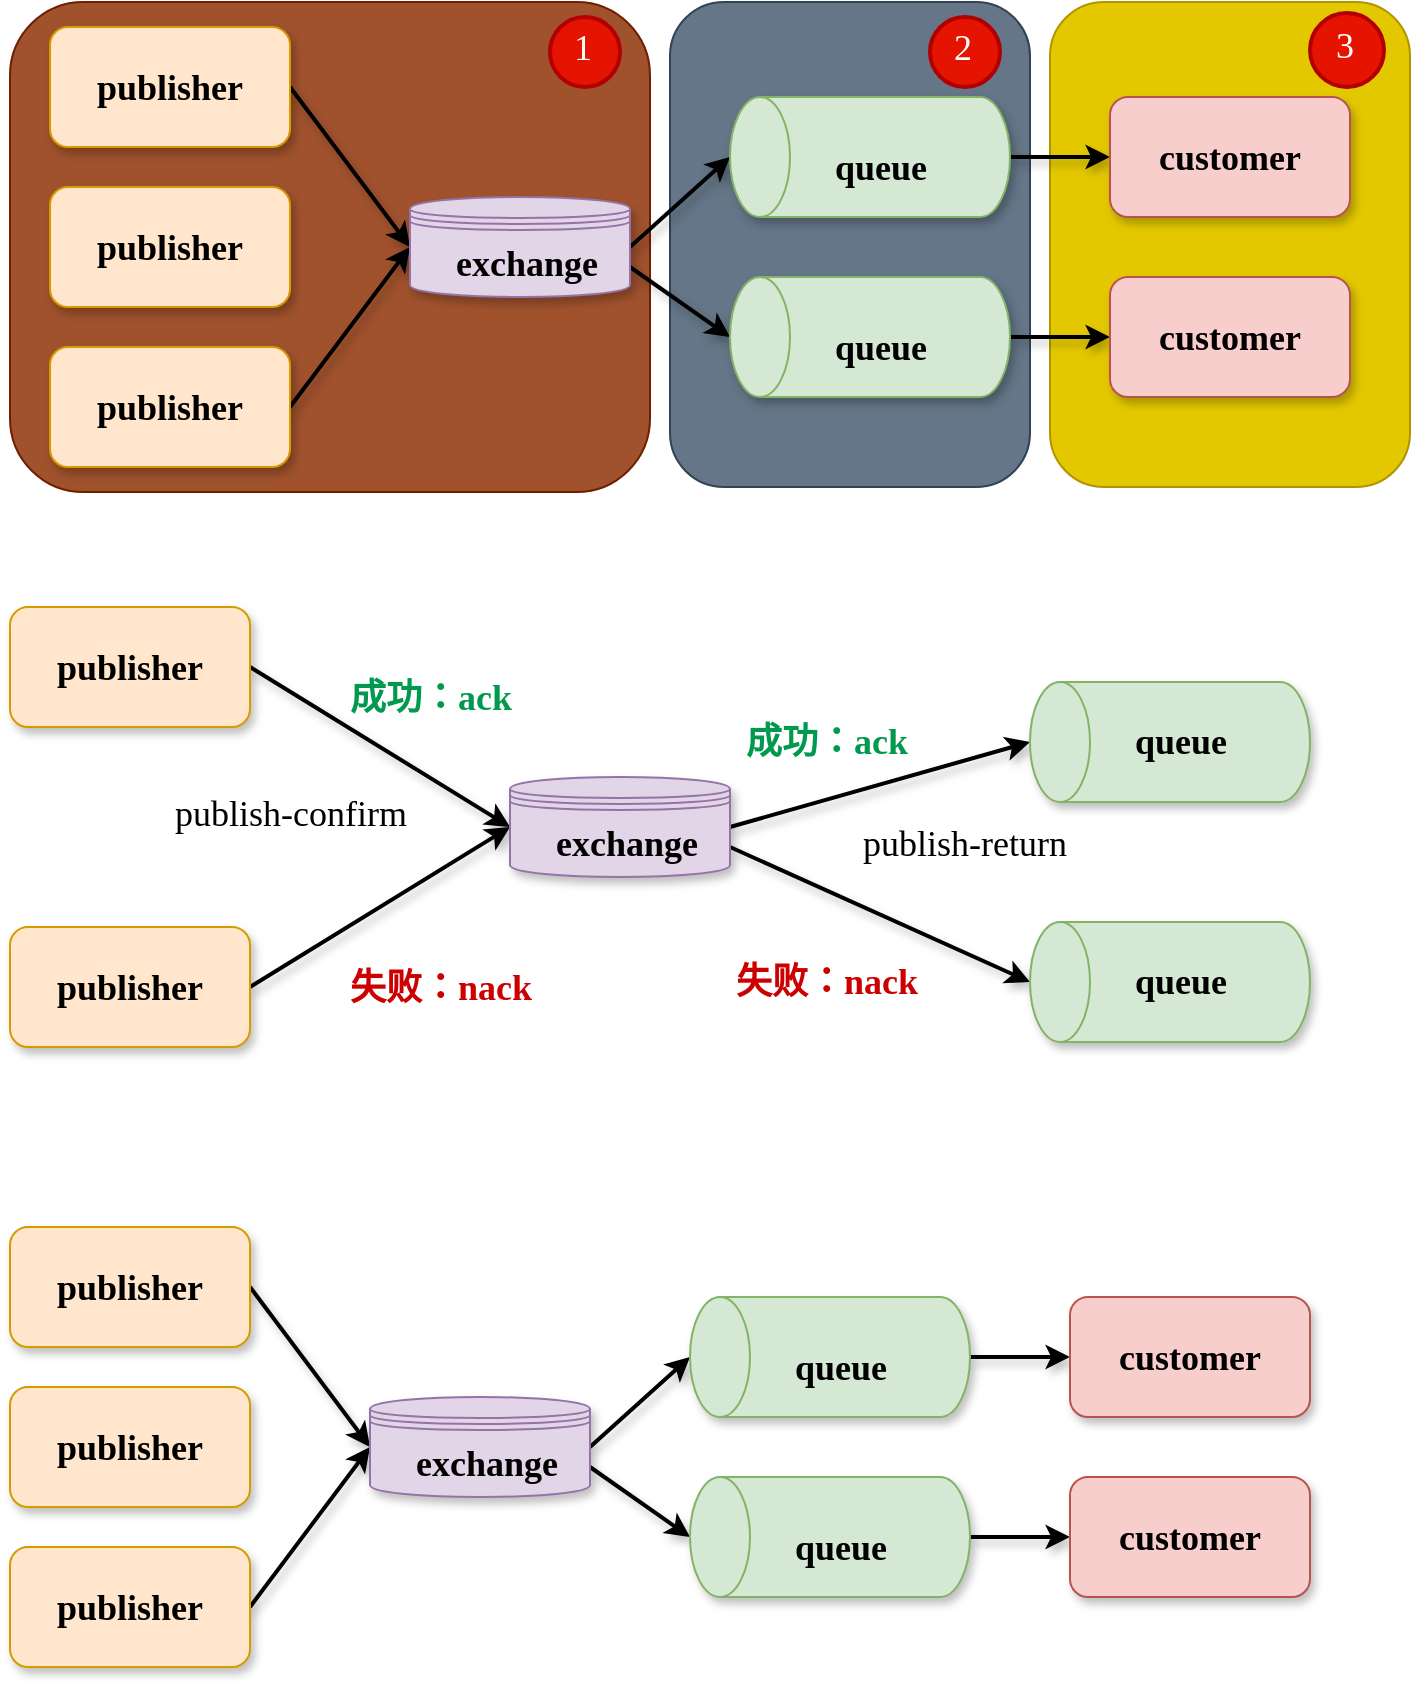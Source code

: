 <mxfile version="15.2.1" type="github">
  <diagram id="DfqF4grti_05bretxwBp" name="第 1 页">
    <mxGraphModel dx="2062" dy="1147" grid="1" gridSize="10" guides="1" tooltips="1" connect="1" arrows="1" fold="1" page="1" pageScale="1" pageWidth="3300" pageHeight="4681" math="0" shadow="0">
      <root>
        <mxCell id="0" />
        <mxCell id="1" parent="0" />
        <mxCell id="EjoFfU5QmYsOKlTv9Tg1-23" value="" style="rounded=1;whiteSpace=wrap;html=1;shadow=0;sketch=0;fontFamily=JetBrains Mono;fontSize=18;fillColor=#e3c800;strokeColor=#B09500;fontColor=#000000;" parent="1" vertex="1">
          <mxGeometry x="850" y="130" width="180" height="242.5" as="geometry" />
        </mxCell>
        <mxCell id="EjoFfU5QmYsOKlTv9Tg1-22" value="" style="rounded=1;whiteSpace=wrap;html=1;shadow=0;sketch=0;fontFamily=JetBrains Mono;fontSize=18;fillColor=#647687;strokeColor=#314354;fontColor=#ffffff;" parent="1" vertex="1">
          <mxGeometry x="660" y="130" width="180" height="242.5" as="geometry" />
        </mxCell>
        <mxCell id="EjoFfU5QmYsOKlTv9Tg1-20" value="" style="rounded=1;whiteSpace=wrap;html=1;shadow=0;sketch=0;fontFamily=JetBrains Mono;fontSize=18;fillColor=#a0522d;strokeColor=#6D1F00;fontColor=#ffffff;" parent="1" vertex="1">
          <mxGeometry x="330" y="130" width="320" height="245" as="geometry" />
        </mxCell>
        <mxCell id="EjoFfU5QmYsOKlTv9Tg1-5" style="rounded=0;orthogonalLoop=1;jettySize=auto;html=1;exitX=1;exitY=0.5;exitDx=0;exitDy=0;entryX=0;entryY=0.5;entryDx=0;entryDy=0;fontFamily=JetBrains Mono;fontSize=18;strokeWidth=2;shadow=1;sketch=0;" parent="1" source="EjoFfU5QmYsOKlTv9Tg1-1" target="EjoFfU5QmYsOKlTv9Tg1-4" edge="1">
          <mxGeometry relative="1" as="geometry" />
        </mxCell>
        <mxCell id="EjoFfU5QmYsOKlTv9Tg1-1" value="publisher" style="rounded=1;whiteSpace=wrap;html=1;fontFamily=JetBrains Mono;fontSize=18;fontStyle=1;sketch=0;fillColor=#ffe6cc;strokeColor=#d79b00;shadow=1;" parent="1" vertex="1">
          <mxGeometry x="350" y="142.5" width="120" height="60" as="geometry" />
        </mxCell>
        <mxCell id="EjoFfU5QmYsOKlTv9Tg1-2" value="publisher" style="rounded=1;whiteSpace=wrap;html=1;fontFamily=JetBrains Mono;fontSize=18;fontStyle=1;sketch=0;fillColor=#ffe6cc;strokeColor=#d79b00;shadow=1;" parent="1" vertex="1">
          <mxGeometry x="350" y="222.5" width="120" height="60" as="geometry" />
        </mxCell>
        <mxCell id="EjoFfU5QmYsOKlTv9Tg1-7" style="edgeStyle=none;rounded=0;orthogonalLoop=1;jettySize=auto;html=1;exitX=1;exitY=0.5;exitDx=0;exitDy=0;entryX=0;entryY=0.5;entryDx=0;entryDy=0;fontFamily=JetBrains Mono;fontSize=18;strokeWidth=2;shadow=1;sketch=0;" parent="1" source="EjoFfU5QmYsOKlTv9Tg1-3" target="EjoFfU5QmYsOKlTv9Tg1-4" edge="1">
          <mxGeometry relative="1" as="geometry" />
        </mxCell>
        <mxCell id="EjoFfU5QmYsOKlTv9Tg1-3" value="publisher" style="rounded=1;whiteSpace=wrap;html=1;fontFamily=JetBrains Mono;fontSize=18;fontStyle=1;sketch=0;fillColor=#ffe6cc;strokeColor=#d79b00;shadow=1;" parent="1" vertex="1">
          <mxGeometry x="350" y="302.5" width="120" height="60" as="geometry" />
        </mxCell>
        <mxCell id="EjoFfU5QmYsOKlTv9Tg1-8" style="edgeStyle=none;rounded=0;orthogonalLoop=1;jettySize=auto;html=1;exitX=1;exitY=0.5;exitDx=0;exitDy=0;fontFamily=JetBrains Mono;fontSize=18;entryX=0.5;entryY=0;entryDx=0;entryDy=0;entryPerimeter=0;strokeWidth=2;shadow=1;sketch=0;" parent="1" source="EjoFfU5QmYsOKlTv9Tg1-4" target="EjoFfU5QmYsOKlTv9Tg1-10" edge="1">
          <mxGeometry relative="1" as="geometry">
            <mxPoint x="690" y="172.5" as="targetPoint" />
          </mxGeometry>
        </mxCell>
        <mxCell id="EjoFfU5QmYsOKlTv9Tg1-14" style="edgeStyle=none;rounded=0;orthogonalLoop=1;jettySize=auto;html=1;exitX=1;exitY=0.7;exitDx=0;exitDy=0;entryX=0.5;entryY=0;entryDx=0;entryDy=0;entryPerimeter=0;fontFamily=JetBrains Mono;fontSize=18;strokeWidth=2;shadow=1;sketch=0;" parent="1" source="EjoFfU5QmYsOKlTv9Tg1-4" target="EjoFfU5QmYsOKlTv9Tg1-12" edge="1">
          <mxGeometry relative="1" as="geometry" />
        </mxCell>
        <mxCell id="EjoFfU5QmYsOKlTv9Tg1-4" value="" style="shape=datastore;whiteSpace=wrap;html=1;rounded=1;shadow=1;glass=0;labelBackgroundColor=#ffffff;sketch=0;disableMultiStroke=0;disableMultiStrokeFill=0;fontFamily=JetBrains Mono;fontSize=14;fillColor=#e1d5e7;verticalAlign=middle;strokeColor=#9673a6;" parent="1" vertex="1">
          <mxGeometry x="530" y="227.5" width="110" height="50" as="geometry" />
        </mxCell>
        <mxCell id="EjoFfU5QmYsOKlTv9Tg1-17" style="edgeStyle=none;rounded=0;orthogonalLoop=1;jettySize=auto;html=1;exitX=0.5;exitY=1;exitDx=0;exitDy=0;exitPerimeter=0;entryX=0;entryY=0.5;entryDx=0;entryDy=0;fontFamily=JetBrains Mono;fontSize=18;strokeWidth=2;shadow=1;sketch=0;" parent="1" source="EjoFfU5QmYsOKlTv9Tg1-10" target="EjoFfU5QmYsOKlTv9Tg1-15" edge="1">
          <mxGeometry relative="1" as="geometry" />
        </mxCell>
        <mxCell id="EjoFfU5QmYsOKlTv9Tg1-10" value="" style="shape=cylinder3;whiteSpace=wrap;html=1;boundedLbl=1;backgroundOutline=1;size=15;sketch=0;fontFamily=JetBrains Mono;fontSize=18;rotation=-90;fillColor=#d5e8d4;strokeColor=#82b366;shadow=1;" parent="1" vertex="1">
          <mxGeometry x="730" y="137.5" width="60" height="140" as="geometry" />
        </mxCell>
        <mxCell id="EjoFfU5QmYsOKlTv9Tg1-11" value="&lt;b&gt;queue&lt;/b&gt;" style="text;html=1;align=center;verticalAlign=middle;resizable=0;points=[];autosize=1;strokeColor=none;fillColor=none;fontSize=18;fontFamily=JetBrains Mono;shadow=1;sketch=0;" parent="1" vertex="1">
          <mxGeometry x="730" y="197.5" width="70" height="30" as="geometry" />
        </mxCell>
        <mxCell id="EjoFfU5QmYsOKlTv9Tg1-18" style="edgeStyle=none;rounded=0;orthogonalLoop=1;jettySize=auto;html=1;exitX=0.5;exitY=1;exitDx=0;exitDy=0;exitPerimeter=0;fontFamily=JetBrains Mono;fontSize=18;strokeWidth=2;shadow=1;sketch=0;" parent="1" source="EjoFfU5QmYsOKlTv9Tg1-12" target="EjoFfU5QmYsOKlTv9Tg1-16" edge="1">
          <mxGeometry relative="1" as="geometry" />
        </mxCell>
        <mxCell id="EjoFfU5QmYsOKlTv9Tg1-12" value="" style="shape=cylinder3;whiteSpace=wrap;html=1;boundedLbl=1;backgroundOutline=1;size=15;sketch=0;fontFamily=JetBrains Mono;fontSize=18;rotation=-90;fillColor=#d5e8d4;strokeColor=#82b366;shadow=1;" parent="1" vertex="1">
          <mxGeometry x="730" y="227.5" width="60" height="140" as="geometry" />
        </mxCell>
        <mxCell id="EjoFfU5QmYsOKlTv9Tg1-13" value="&lt;b&gt;queue&lt;/b&gt;" style="text;html=1;align=center;verticalAlign=middle;resizable=0;points=[];autosize=1;strokeColor=none;fillColor=none;fontSize=18;fontFamily=JetBrains Mono;shadow=1;sketch=0;" parent="1" vertex="1">
          <mxGeometry x="730" y="287.5" width="70" height="30" as="geometry" />
        </mxCell>
        <mxCell id="EjoFfU5QmYsOKlTv9Tg1-15" value="customer" style="rounded=1;whiteSpace=wrap;html=1;fontFamily=JetBrains Mono;fontSize=18;fontStyle=1;sketch=0;fillColor=#f8cecc;strokeColor=#b85450;shadow=1;" parent="1" vertex="1">
          <mxGeometry x="880" y="177.5" width="120" height="60" as="geometry" />
        </mxCell>
        <mxCell id="EjoFfU5QmYsOKlTv9Tg1-16" value="customer" style="rounded=1;whiteSpace=wrap;html=1;fontFamily=JetBrains Mono;fontSize=18;fontStyle=1;sketch=0;fillColor=#f8cecc;strokeColor=#b85450;shadow=1;" parent="1" vertex="1">
          <mxGeometry x="880" y="267.5" width="120" height="60" as="geometry" />
        </mxCell>
        <mxCell id="EjoFfU5QmYsOKlTv9Tg1-19" value="&lt;b&gt;exchange&lt;/b&gt;" style="text;html=1;align=center;verticalAlign=middle;resizable=0;points=[];autosize=1;strokeColor=none;fillColor=none;fontSize=18;fontFamily=JetBrains Mono;" parent="1" vertex="1">
          <mxGeometry x="538" y="245.5" width="100" height="30" as="geometry" />
        </mxCell>
        <mxCell id="EjoFfU5QmYsOKlTv9Tg1-24" value="1" style="ellipse;whiteSpace=wrap;html=1;aspect=fixed;strokeWidth=2;fontFamily=Tahoma;spacingBottom=4;spacingRight=2;strokeColor=#B20000;shadow=0;sketch=0;fontSize=18;fillColor=#e51400;fontColor=#ffffff;" parent="1" vertex="1">
          <mxGeometry x="600" y="137.5" width="35" height="35" as="geometry" />
        </mxCell>
        <mxCell id="EjoFfU5QmYsOKlTv9Tg1-26" value="2" style="ellipse;whiteSpace=wrap;html=1;aspect=fixed;strokeWidth=2;fontFamily=Tahoma;spacingBottom=4;spacingRight=2;strokeColor=#B20000;shadow=0;sketch=0;fontSize=18;fillColor=#e51400;fontColor=#ffffff;" parent="1" vertex="1">
          <mxGeometry x="790" y="137.5" width="35" height="35" as="geometry" />
        </mxCell>
        <mxCell id="EjoFfU5QmYsOKlTv9Tg1-27" value="3" style="ellipse;whiteSpace=wrap;html=1;aspect=fixed;strokeWidth=2;fontFamily=Tahoma;spacingBottom=4;spacingRight=2;strokeColor=#B20000;shadow=0;sketch=0;fontSize=18;fillColor=#e51400;fontColor=#ffffff;" parent="1" vertex="1">
          <mxGeometry x="980" y="135.5" width="37" height="37" as="geometry" />
        </mxCell>
        <mxCell id="EjoFfU5QmYsOKlTv9Tg1-31" style="rounded=0;orthogonalLoop=1;jettySize=auto;html=1;exitX=1;exitY=0.5;exitDx=0;exitDy=0;entryX=0;entryY=0.5;entryDx=0;entryDy=0;fontFamily=JetBrains Mono;fontSize=18;strokeWidth=2;shadow=1;sketch=0;" parent="1" source="EjoFfU5QmYsOKlTv9Tg1-32" target="EjoFfU5QmYsOKlTv9Tg1-38" edge="1">
          <mxGeometry relative="1" as="geometry" />
        </mxCell>
        <mxCell id="EjoFfU5QmYsOKlTv9Tg1-51" value="publish-confirm" style="edgeLabel;html=1;align=center;verticalAlign=middle;resizable=0;points=[];fontSize=18;fontFamily=JetBrains Mono;" parent="EjoFfU5QmYsOKlTv9Tg1-31" vertex="1" connectable="0">
          <mxGeometry x="-0.222" y="1" relative="1" as="geometry">
            <mxPoint x="-31" y="43" as="offset" />
          </mxGeometry>
        </mxCell>
        <mxCell id="EjoFfU5QmYsOKlTv9Tg1-32" value="publisher" style="rounded=1;whiteSpace=wrap;html=1;fontFamily=JetBrains Mono;fontSize=18;fontStyle=1;sketch=0;fillColor=#ffe6cc;strokeColor=#d79b00;shadow=1;" parent="1" vertex="1">
          <mxGeometry x="330" y="432.5" width="120" height="60" as="geometry" />
        </mxCell>
        <mxCell id="EjoFfU5QmYsOKlTv9Tg1-64" style="edgeStyle=none;rounded=0;sketch=0;orthogonalLoop=1;jettySize=auto;html=1;exitX=1;exitY=0.5;exitDx=0;exitDy=0;entryX=0;entryY=0.5;entryDx=0;entryDy=0;shadow=1;fontFamily=JetBrains Mono;fontSize=18;fontColor=#000000;strokeWidth=2;" parent="1" source="EjoFfU5QmYsOKlTv9Tg1-35" target="EjoFfU5QmYsOKlTv9Tg1-38" edge="1">
          <mxGeometry relative="1" as="geometry" />
        </mxCell>
        <mxCell id="EjoFfU5QmYsOKlTv9Tg1-35" value="publisher" style="rounded=1;whiteSpace=wrap;html=1;fontFamily=JetBrains Mono;fontSize=18;fontStyle=1;sketch=0;fillColor=#ffe6cc;strokeColor=#d79b00;shadow=1;" parent="1" vertex="1">
          <mxGeometry x="330" y="592.5" width="120" height="60" as="geometry" />
        </mxCell>
        <mxCell id="EjoFfU5QmYsOKlTv9Tg1-36" style="edgeStyle=none;rounded=0;orthogonalLoop=1;jettySize=auto;html=1;exitX=1;exitY=0.5;exitDx=0;exitDy=0;fontFamily=JetBrains Mono;fontSize=18;entryX=0.5;entryY=0;entryDx=0;entryDy=0;entryPerimeter=0;strokeWidth=2;shadow=1;sketch=0;" parent="1" source="EjoFfU5QmYsOKlTv9Tg1-38" target="EjoFfU5QmYsOKlTv9Tg1-40" edge="1">
          <mxGeometry relative="1" as="geometry">
            <mxPoint x="740" y="462.5" as="targetPoint" />
          </mxGeometry>
        </mxCell>
        <mxCell id="EjoFfU5QmYsOKlTv9Tg1-57" value="publish-return" style="edgeLabel;html=1;align=center;verticalAlign=middle;resizable=0;points=[];fontSize=18;fontFamily=JetBrains Mono;fontColor=#000000;" parent="EjoFfU5QmYsOKlTv9Tg1-36" vertex="1" connectable="0">
          <mxGeometry x="-0.386" relative="1" as="geometry">
            <mxPoint x="71" y="21" as="offset" />
          </mxGeometry>
        </mxCell>
        <mxCell id="EjoFfU5QmYsOKlTv9Tg1-37" style="edgeStyle=none;rounded=0;orthogonalLoop=1;jettySize=auto;html=1;exitX=1;exitY=0.7;exitDx=0;exitDy=0;entryX=0.5;entryY=0;entryDx=0;entryDy=0;entryPerimeter=0;fontFamily=JetBrains Mono;fontSize=18;strokeWidth=2;shadow=1;sketch=0;" parent="1" source="EjoFfU5QmYsOKlTv9Tg1-38" target="EjoFfU5QmYsOKlTv9Tg1-43" edge="1">
          <mxGeometry relative="1" as="geometry" />
        </mxCell>
        <mxCell id="EjoFfU5QmYsOKlTv9Tg1-38" value="" style="shape=datastore;whiteSpace=wrap;html=1;rounded=1;shadow=1;glass=0;labelBackgroundColor=#ffffff;sketch=0;disableMultiStroke=0;disableMultiStrokeFill=0;fontFamily=JetBrains Mono;fontSize=14;fillColor=#e1d5e7;verticalAlign=middle;strokeColor=#9673a6;" parent="1" vertex="1">
          <mxGeometry x="580" y="517.5" width="110" height="50" as="geometry" />
        </mxCell>
        <mxCell id="EjoFfU5QmYsOKlTv9Tg1-40" value="" style="shape=cylinder3;whiteSpace=wrap;html=1;boundedLbl=1;backgroundOutline=1;size=15;sketch=0;fontFamily=JetBrains Mono;fontSize=18;rotation=-90;fillColor=#d5e8d4;strokeColor=#82b366;shadow=1;" parent="1" vertex="1">
          <mxGeometry x="880" y="430" width="60" height="140" as="geometry" />
        </mxCell>
        <mxCell id="EjoFfU5QmYsOKlTv9Tg1-41" value="&lt;b&gt;queue&lt;/b&gt;" style="text;html=1;align=center;verticalAlign=middle;resizable=0;points=[];autosize=1;strokeColor=none;fillColor=none;fontSize=18;fontFamily=JetBrains Mono;shadow=1;sketch=0;" parent="1" vertex="1">
          <mxGeometry x="880" y="484.5" width="70" height="30" as="geometry" />
        </mxCell>
        <mxCell id="EjoFfU5QmYsOKlTv9Tg1-43" value="" style="shape=cylinder3;whiteSpace=wrap;html=1;boundedLbl=1;backgroundOutline=1;size=15;sketch=0;fontFamily=JetBrains Mono;fontSize=18;rotation=-90;fillColor=#d5e8d4;strokeColor=#82b366;shadow=1;" parent="1" vertex="1">
          <mxGeometry x="880" y="550" width="60" height="140" as="geometry" />
        </mxCell>
        <mxCell id="EjoFfU5QmYsOKlTv9Tg1-44" value="&lt;b&gt;queue&lt;/b&gt;" style="text;html=1;align=center;verticalAlign=middle;resizable=0;points=[];autosize=1;strokeColor=none;fillColor=none;fontSize=18;fontFamily=JetBrains Mono;shadow=1;sketch=0;" parent="1" vertex="1">
          <mxGeometry x="880" y="605" width="70" height="30" as="geometry" />
        </mxCell>
        <mxCell id="EjoFfU5QmYsOKlTv9Tg1-47" value="&lt;b&gt;exchange&lt;/b&gt;" style="text;html=1;align=center;verticalAlign=middle;resizable=0;points=[];autosize=1;strokeColor=none;fillColor=none;fontSize=18;fontFamily=JetBrains Mono;" parent="1" vertex="1">
          <mxGeometry x="588" y="535.5" width="100" height="30" as="geometry" />
        </mxCell>
        <mxCell id="EjoFfU5QmYsOKlTv9Tg1-52" value="成功：ack" style="text;html=1;align=center;verticalAlign=middle;resizable=0;points=[];autosize=1;strokeColor=none;fillColor=none;fontSize=18;fontFamily=JetBrains Mono;fontColor=#00994D;fontStyle=1" parent="1" vertex="1">
          <mxGeometry x="490" y="462.5" width="100" height="30" as="geometry" />
        </mxCell>
        <mxCell id="EjoFfU5QmYsOKlTv9Tg1-53" value="失败：nack" style="text;html=1;align=center;verticalAlign=middle;resizable=0;points=[];autosize=1;strokeColor=none;fillColor=none;fontSize=18;fontFamily=JetBrains Mono;fontColor=#CC0000;fontStyle=1" parent="1" vertex="1">
          <mxGeometry x="490" y="607.5" width="110" height="30" as="geometry" />
        </mxCell>
        <mxCell id="EjoFfU5QmYsOKlTv9Tg1-58" value="成功：ack" style="text;html=1;align=center;verticalAlign=middle;resizable=0;points=[];autosize=1;strokeColor=none;fillColor=none;fontSize=18;fontFamily=JetBrains Mono;fontColor=#00994D;fontStyle=1" parent="1" vertex="1">
          <mxGeometry x="688" y="484.5" width="100" height="30" as="geometry" />
        </mxCell>
        <mxCell id="EjoFfU5QmYsOKlTv9Tg1-62" value="失败：nack" style="text;html=1;align=center;verticalAlign=middle;resizable=0;points=[];autosize=1;strokeColor=none;fillColor=none;fontSize=18;fontFamily=JetBrains Mono;fontColor=#CC0000;fontStyle=1" parent="1" vertex="1">
          <mxGeometry x="683" y="605" width="110" height="30" as="geometry" />
        </mxCell>
        <mxCell id="EjoFfU5QmYsOKlTv9Tg1-63" value="" style="shape=image;html=1;verticalAlign=top;verticalLabelPosition=bottom;labelBackgroundColor=#ffffff;imageAspect=0;aspect=fixed;image=https://cdn1.iconfinder.com/data/icons/DarkGlass_Reworked/128x128/actions/stop.png;shadow=0;sketch=0;fontFamily=JetBrains Mono;fontSize=18;fontColor=#CC0000;" parent="1" vertex="1">
          <mxGeometry x="746" y="567.5" width="42" height="42" as="geometry" />
        </mxCell>
        <mxCell id="EjoFfU5QmYsOKlTv9Tg1-65" value="" style="shape=image;html=1;verticalAlign=top;verticalLabelPosition=bottom;labelBackgroundColor=#ffffff;imageAspect=0;aspect=fixed;image=https://cdn1.iconfinder.com/data/icons/DarkGlass_Reworked/128x128/actions/stop.png;shadow=0;sketch=0;fontFamily=JetBrains Mono;fontSize=18;fontColor=#CC0000;" parent="1" vertex="1">
          <mxGeometry x="490" y="565.5" width="42" height="42" as="geometry" />
        </mxCell>
        <mxCell id="wfBfd0RTRODELjSgQt6T-4" style="rounded=0;orthogonalLoop=1;jettySize=auto;html=1;exitX=1;exitY=0.5;exitDx=0;exitDy=0;entryX=0;entryY=0.5;entryDx=0;entryDy=0;fontFamily=JetBrains Mono;fontSize=18;strokeWidth=2;shadow=1;sketch=0;" edge="1" parent="1" source="wfBfd0RTRODELjSgQt6T-5" target="wfBfd0RTRODELjSgQt6T-11">
          <mxGeometry relative="1" as="geometry" />
        </mxCell>
        <mxCell id="wfBfd0RTRODELjSgQt6T-5" value="publisher" style="rounded=1;whiteSpace=wrap;html=1;fontFamily=JetBrains Mono;fontSize=18;fontStyle=1;sketch=0;fillColor=#ffe6cc;strokeColor=#d79b00;shadow=1;" vertex="1" parent="1">
          <mxGeometry x="330" y="742.5" width="120" height="60" as="geometry" />
        </mxCell>
        <mxCell id="wfBfd0RTRODELjSgQt6T-6" value="publisher" style="rounded=1;whiteSpace=wrap;html=1;fontFamily=JetBrains Mono;fontSize=18;fontStyle=1;sketch=0;fillColor=#ffe6cc;strokeColor=#d79b00;shadow=1;" vertex="1" parent="1">
          <mxGeometry x="330" y="822.5" width="120" height="60" as="geometry" />
        </mxCell>
        <mxCell id="wfBfd0RTRODELjSgQt6T-7" style="edgeStyle=none;rounded=0;orthogonalLoop=1;jettySize=auto;html=1;exitX=1;exitY=0.5;exitDx=0;exitDy=0;entryX=0;entryY=0.5;entryDx=0;entryDy=0;fontFamily=JetBrains Mono;fontSize=18;strokeWidth=2;shadow=1;sketch=0;" edge="1" parent="1" source="wfBfd0RTRODELjSgQt6T-8" target="wfBfd0RTRODELjSgQt6T-11">
          <mxGeometry relative="1" as="geometry" />
        </mxCell>
        <mxCell id="wfBfd0RTRODELjSgQt6T-8" value="publisher" style="rounded=1;whiteSpace=wrap;html=1;fontFamily=JetBrains Mono;fontSize=18;fontStyle=1;sketch=0;fillColor=#ffe6cc;strokeColor=#d79b00;shadow=1;" vertex="1" parent="1">
          <mxGeometry x="330" y="902.5" width="120" height="60" as="geometry" />
        </mxCell>
        <mxCell id="wfBfd0RTRODELjSgQt6T-9" style="edgeStyle=none;rounded=0;orthogonalLoop=1;jettySize=auto;html=1;exitX=1;exitY=0.5;exitDx=0;exitDy=0;fontFamily=JetBrains Mono;fontSize=18;entryX=0.5;entryY=0;entryDx=0;entryDy=0;entryPerimeter=0;strokeWidth=2;shadow=1;sketch=0;" edge="1" parent="1" source="wfBfd0RTRODELjSgQt6T-11" target="wfBfd0RTRODELjSgQt6T-13">
          <mxGeometry relative="1" as="geometry">
            <mxPoint x="670" y="772.5" as="targetPoint" />
          </mxGeometry>
        </mxCell>
        <mxCell id="wfBfd0RTRODELjSgQt6T-10" style="edgeStyle=none;rounded=0;orthogonalLoop=1;jettySize=auto;html=1;exitX=1;exitY=0.7;exitDx=0;exitDy=0;entryX=0.5;entryY=0;entryDx=0;entryDy=0;entryPerimeter=0;fontFamily=JetBrains Mono;fontSize=18;strokeWidth=2;shadow=1;sketch=0;" edge="1" parent="1" source="wfBfd0RTRODELjSgQt6T-11" target="wfBfd0RTRODELjSgQt6T-16">
          <mxGeometry relative="1" as="geometry" />
        </mxCell>
        <mxCell id="wfBfd0RTRODELjSgQt6T-11" value="" style="shape=datastore;whiteSpace=wrap;html=1;rounded=1;shadow=1;glass=0;labelBackgroundColor=#ffffff;sketch=0;disableMultiStroke=0;disableMultiStrokeFill=0;fontFamily=JetBrains Mono;fontSize=14;fillColor=#e1d5e7;verticalAlign=middle;strokeColor=#9673a6;" vertex="1" parent="1">
          <mxGeometry x="510" y="827.5" width="110" height="50" as="geometry" />
        </mxCell>
        <mxCell id="wfBfd0RTRODELjSgQt6T-12" style="edgeStyle=none;rounded=0;orthogonalLoop=1;jettySize=auto;html=1;exitX=0.5;exitY=1;exitDx=0;exitDy=0;exitPerimeter=0;entryX=0;entryY=0.5;entryDx=0;entryDy=0;fontFamily=JetBrains Mono;fontSize=18;strokeWidth=2;shadow=1;sketch=0;" edge="1" parent="1" source="wfBfd0RTRODELjSgQt6T-13" target="wfBfd0RTRODELjSgQt6T-18">
          <mxGeometry relative="1" as="geometry" />
        </mxCell>
        <mxCell id="wfBfd0RTRODELjSgQt6T-13" value="" style="shape=cylinder3;whiteSpace=wrap;html=1;boundedLbl=1;backgroundOutline=1;size=15;sketch=0;fontFamily=JetBrains Mono;fontSize=18;rotation=-90;fillColor=#d5e8d4;strokeColor=#82b366;shadow=1;" vertex="1" parent="1">
          <mxGeometry x="710" y="737.5" width="60" height="140" as="geometry" />
        </mxCell>
        <mxCell id="wfBfd0RTRODELjSgQt6T-14" value="&lt;b&gt;queue&lt;/b&gt;" style="text;html=1;align=center;verticalAlign=middle;resizable=0;points=[];autosize=1;strokeColor=none;fillColor=none;fontSize=18;fontFamily=JetBrains Mono;shadow=1;sketch=0;" vertex="1" parent="1">
          <mxGeometry x="710" y="797.5" width="70" height="30" as="geometry" />
        </mxCell>
        <mxCell id="wfBfd0RTRODELjSgQt6T-15" style="edgeStyle=none;rounded=0;orthogonalLoop=1;jettySize=auto;html=1;exitX=0.5;exitY=1;exitDx=0;exitDy=0;exitPerimeter=0;fontFamily=JetBrains Mono;fontSize=18;strokeWidth=2;shadow=1;sketch=0;" edge="1" parent="1" source="wfBfd0RTRODELjSgQt6T-16" target="wfBfd0RTRODELjSgQt6T-19">
          <mxGeometry relative="1" as="geometry" />
        </mxCell>
        <mxCell id="wfBfd0RTRODELjSgQt6T-16" value="" style="shape=cylinder3;whiteSpace=wrap;html=1;boundedLbl=1;backgroundOutline=1;size=15;sketch=0;fontFamily=JetBrains Mono;fontSize=18;rotation=-90;fillColor=#d5e8d4;strokeColor=#82b366;shadow=1;" vertex="1" parent="1">
          <mxGeometry x="710" y="827.5" width="60" height="140" as="geometry" />
        </mxCell>
        <mxCell id="wfBfd0RTRODELjSgQt6T-17" value="&lt;b&gt;queue&lt;/b&gt;" style="text;html=1;align=center;verticalAlign=middle;resizable=0;points=[];autosize=1;strokeColor=none;fillColor=none;fontSize=18;fontFamily=JetBrains Mono;shadow=1;sketch=0;" vertex="1" parent="1">
          <mxGeometry x="710" y="887.5" width="70" height="30" as="geometry" />
        </mxCell>
        <mxCell id="wfBfd0RTRODELjSgQt6T-18" value="customer" style="rounded=1;whiteSpace=wrap;html=1;fontFamily=JetBrains Mono;fontSize=18;fontStyle=1;sketch=0;fillColor=#f8cecc;strokeColor=#b85450;shadow=1;" vertex="1" parent="1">
          <mxGeometry x="860" y="777.5" width="120" height="60" as="geometry" />
        </mxCell>
        <mxCell id="wfBfd0RTRODELjSgQt6T-19" value="customer" style="rounded=1;whiteSpace=wrap;html=1;fontFamily=JetBrains Mono;fontSize=18;fontStyle=1;sketch=0;fillColor=#f8cecc;strokeColor=#b85450;shadow=1;" vertex="1" parent="1">
          <mxGeometry x="860" y="867.5" width="120" height="60" as="geometry" />
        </mxCell>
        <mxCell id="wfBfd0RTRODELjSgQt6T-20" value="&lt;b&gt;exchange&lt;/b&gt;" style="text;html=1;align=center;verticalAlign=middle;resizable=0;points=[];autosize=1;strokeColor=none;fillColor=none;fontSize=18;fontFamily=JetBrains Mono;" vertex="1" parent="1">
          <mxGeometry x="518" y="845.5" width="100" height="30" as="geometry" />
        </mxCell>
      </root>
    </mxGraphModel>
  </diagram>
</mxfile>
